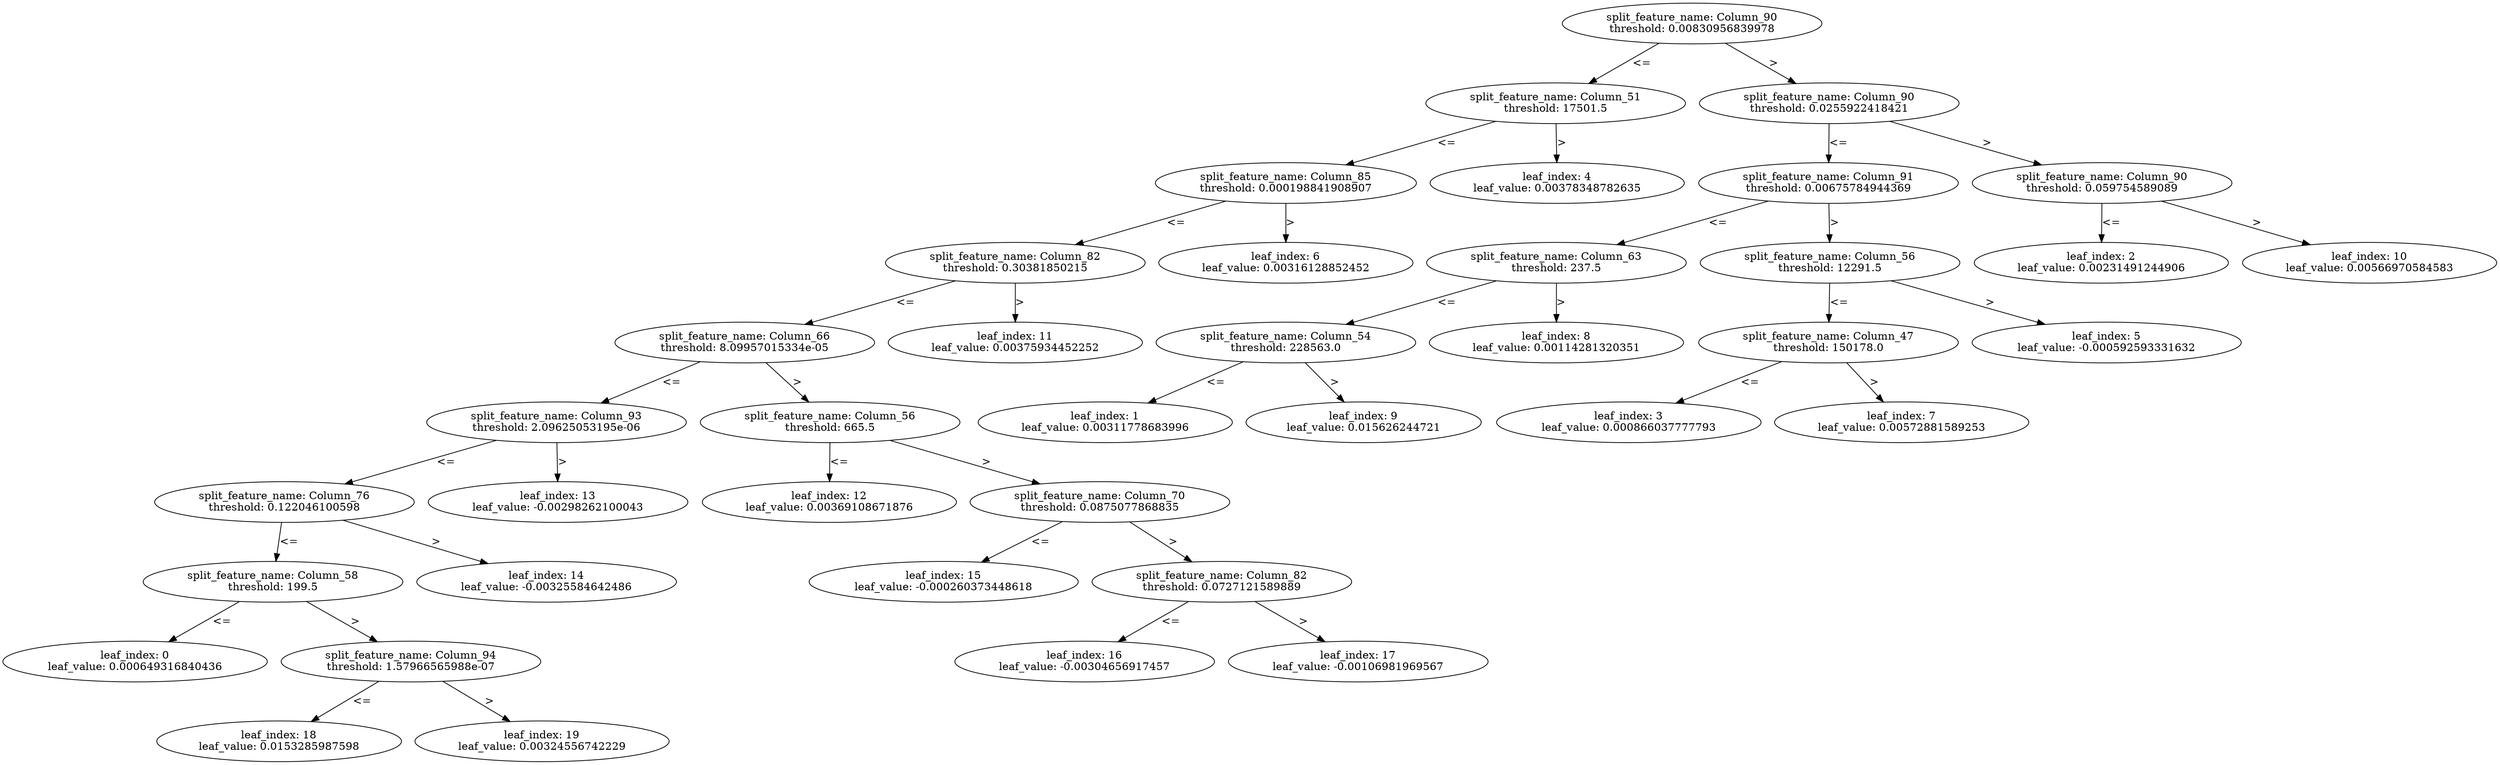 digraph Tree65 {
	split0 [label="split_feature_name: Column_90\nthreshold: 0.00830956839978"]
	split3 [label="split_feature_name: Column_51\nthreshold: 17501.5"]
	split5 [label="split_feature_name: Column_85\nthreshold: 0.000198841908907"]
	split10 [label="split_feature_name: Column_82\nthreshold: 0.30381850215"]
	split11 [label="split_feature_name: Column_66\nthreshold: 8.09957015334e-05"]
	split12 [label="split_feature_name: Column_93\nthreshold: 2.09625053195e-06"]
	split13 [label="split_feature_name: Column_76\nthreshold: 0.122046100598"]
	split17 [label="split_feature_name: Column_58\nthreshold: 199.5"]
	leaf0 [label="leaf_index: 0\nleaf_value: 0.000649316840436"]
	split17 -> leaf0 [label="<="]
	split18 [label="split_feature_name: Column_94\nthreshold: 1.57966565988e-07"]
	leaf18 [label="leaf_index: 18\nleaf_value: 0.0153285987598"]
	split18 -> leaf18 [label="<="]
	leaf19 [label="leaf_index: 19\nleaf_value: 0.00324556742229"]
	split18 -> leaf19 [label=">"]
	split17 -> split18 [label=">"]
	split13 -> split17 [label="<="]
	leaf14 [label="leaf_index: 14\nleaf_value: -0.00325584642486"]
	split13 -> leaf14 [label=">"]
	split12 -> split13 [label="<="]
	leaf13 [label="leaf_index: 13\nleaf_value: -0.00298262100043"]
	split12 -> leaf13 [label=">"]
	split11 -> split12 [label="<="]
	split14 [label="split_feature_name: Column_56\nthreshold: 665.5"]
	leaf12 [label="leaf_index: 12\nleaf_value: 0.00369108671876"]
	split14 -> leaf12 [label="<="]
	split15 [label="split_feature_name: Column_70\nthreshold: 0.0875077868835"]
	leaf15 [label="leaf_index: 15\nleaf_value: -0.000260373448618"]
	split15 -> leaf15 [label="<="]
	split16 [label="split_feature_name: Column_82\nthreshold: 0.0727121589889"]
	leaf16 [label="leaf_index: 16\nleaf_value: -0.00304656917457"]
	split16 -> leaf16 [label="<="]
	leaf17 [label="leaf_index: 17\nleaf_value: -0.00106981969567"]
	split16 -> leaf17 [label=">"]
	split15 -> split16 [label=">"]
	split14 -> split15 [label=">"]
	split11 -> split14 [label=">"]
	split10 -> split11 [label="<="]
	leaf11 [label="leaf_index: 11\nleaf_value: 0.00375934452252"]
	split10 -> leaf11 [label=">"]
	split5 -> split10 [label="<="]
	leaf6 [label="leaf_index: 6\nleaf_value: 0.00316128852452"]
	split5 -> leaf6 [label=">"]
	split3 -> split5 [label="<="]
	leaf4 [label="leaf_index: 4\nleaf_value: 0.00378348782635"]
	split3 -> leaf4 [label=">"]
	split0 -> split3 [label="<="]
	split1 [label="split_feature_name: Column_90\nthreshold: 0.0255922418421"]
	split2 [label="split_feature_name: Column_91\nthreshold: 0.00675784944369"]
	split7 [label="split_feature_name: Column_63\nthreshold: 237.5"]
	split8 [label="split_feature_name: Column_54\nthreshold: 228563.0"]
	leaf1 [label="leaf_index: 1\nleaf_value: 0.00311778683996"]
	split8 -> leaf1 [label="<="]
	leaf9 [label="leaf_index: 9\nleaf_value: 0.015626244721"]
	split8 -> leaf9 [label=">"]
	split7 -> split8 [label="<="]
	leaf8 [label="leaf_index: 8\nleaf_value: 0.00114281320351"]
	split7 -> leaf8 [label=">"]
	split2 -> split7 [label="<="]
	split4 [label="split_feature_name: Column_56\nthreshold: 12291.5"]
	split6 [label="split_feature_name: Column_47\nthreshold: 150178.0"]
	leaf3 [label="leaf_index: 3\nleaf_value: 0.000866037777793"]
	split6 -> leaf3 [label="<="]
	leaf7 [label="leaf_index: 7\nleaf_value: 0.00572881589253"]
	split6 -> leaf7 [label=">"]
	split4 -> split6 [label="<="]
	leaf5 [label="leaf_index: 5\nleaf_value: -0.000592593331632"]
	split4 -> leaf5 [label=">"]
	split2 -> split4 [label=">"]
	split1 -> split2 [label="<="]
	split9 [label="split_feature_name: Column_90\nthreshold: 0.059754589089"]
	leaf2 [label="leaf_index: 2\nleaf_value: 0.00231491244906"]
	split9 -> leaf2 [label="<="]
	leaf10 [label="leaf_index: 10\nleaf_value: 0.00566970584583"]
	split9 -> leaf10 [label=">"]
	split1 -> split9 [label=">"]
	split0 -> split1 [label=">"]
}
